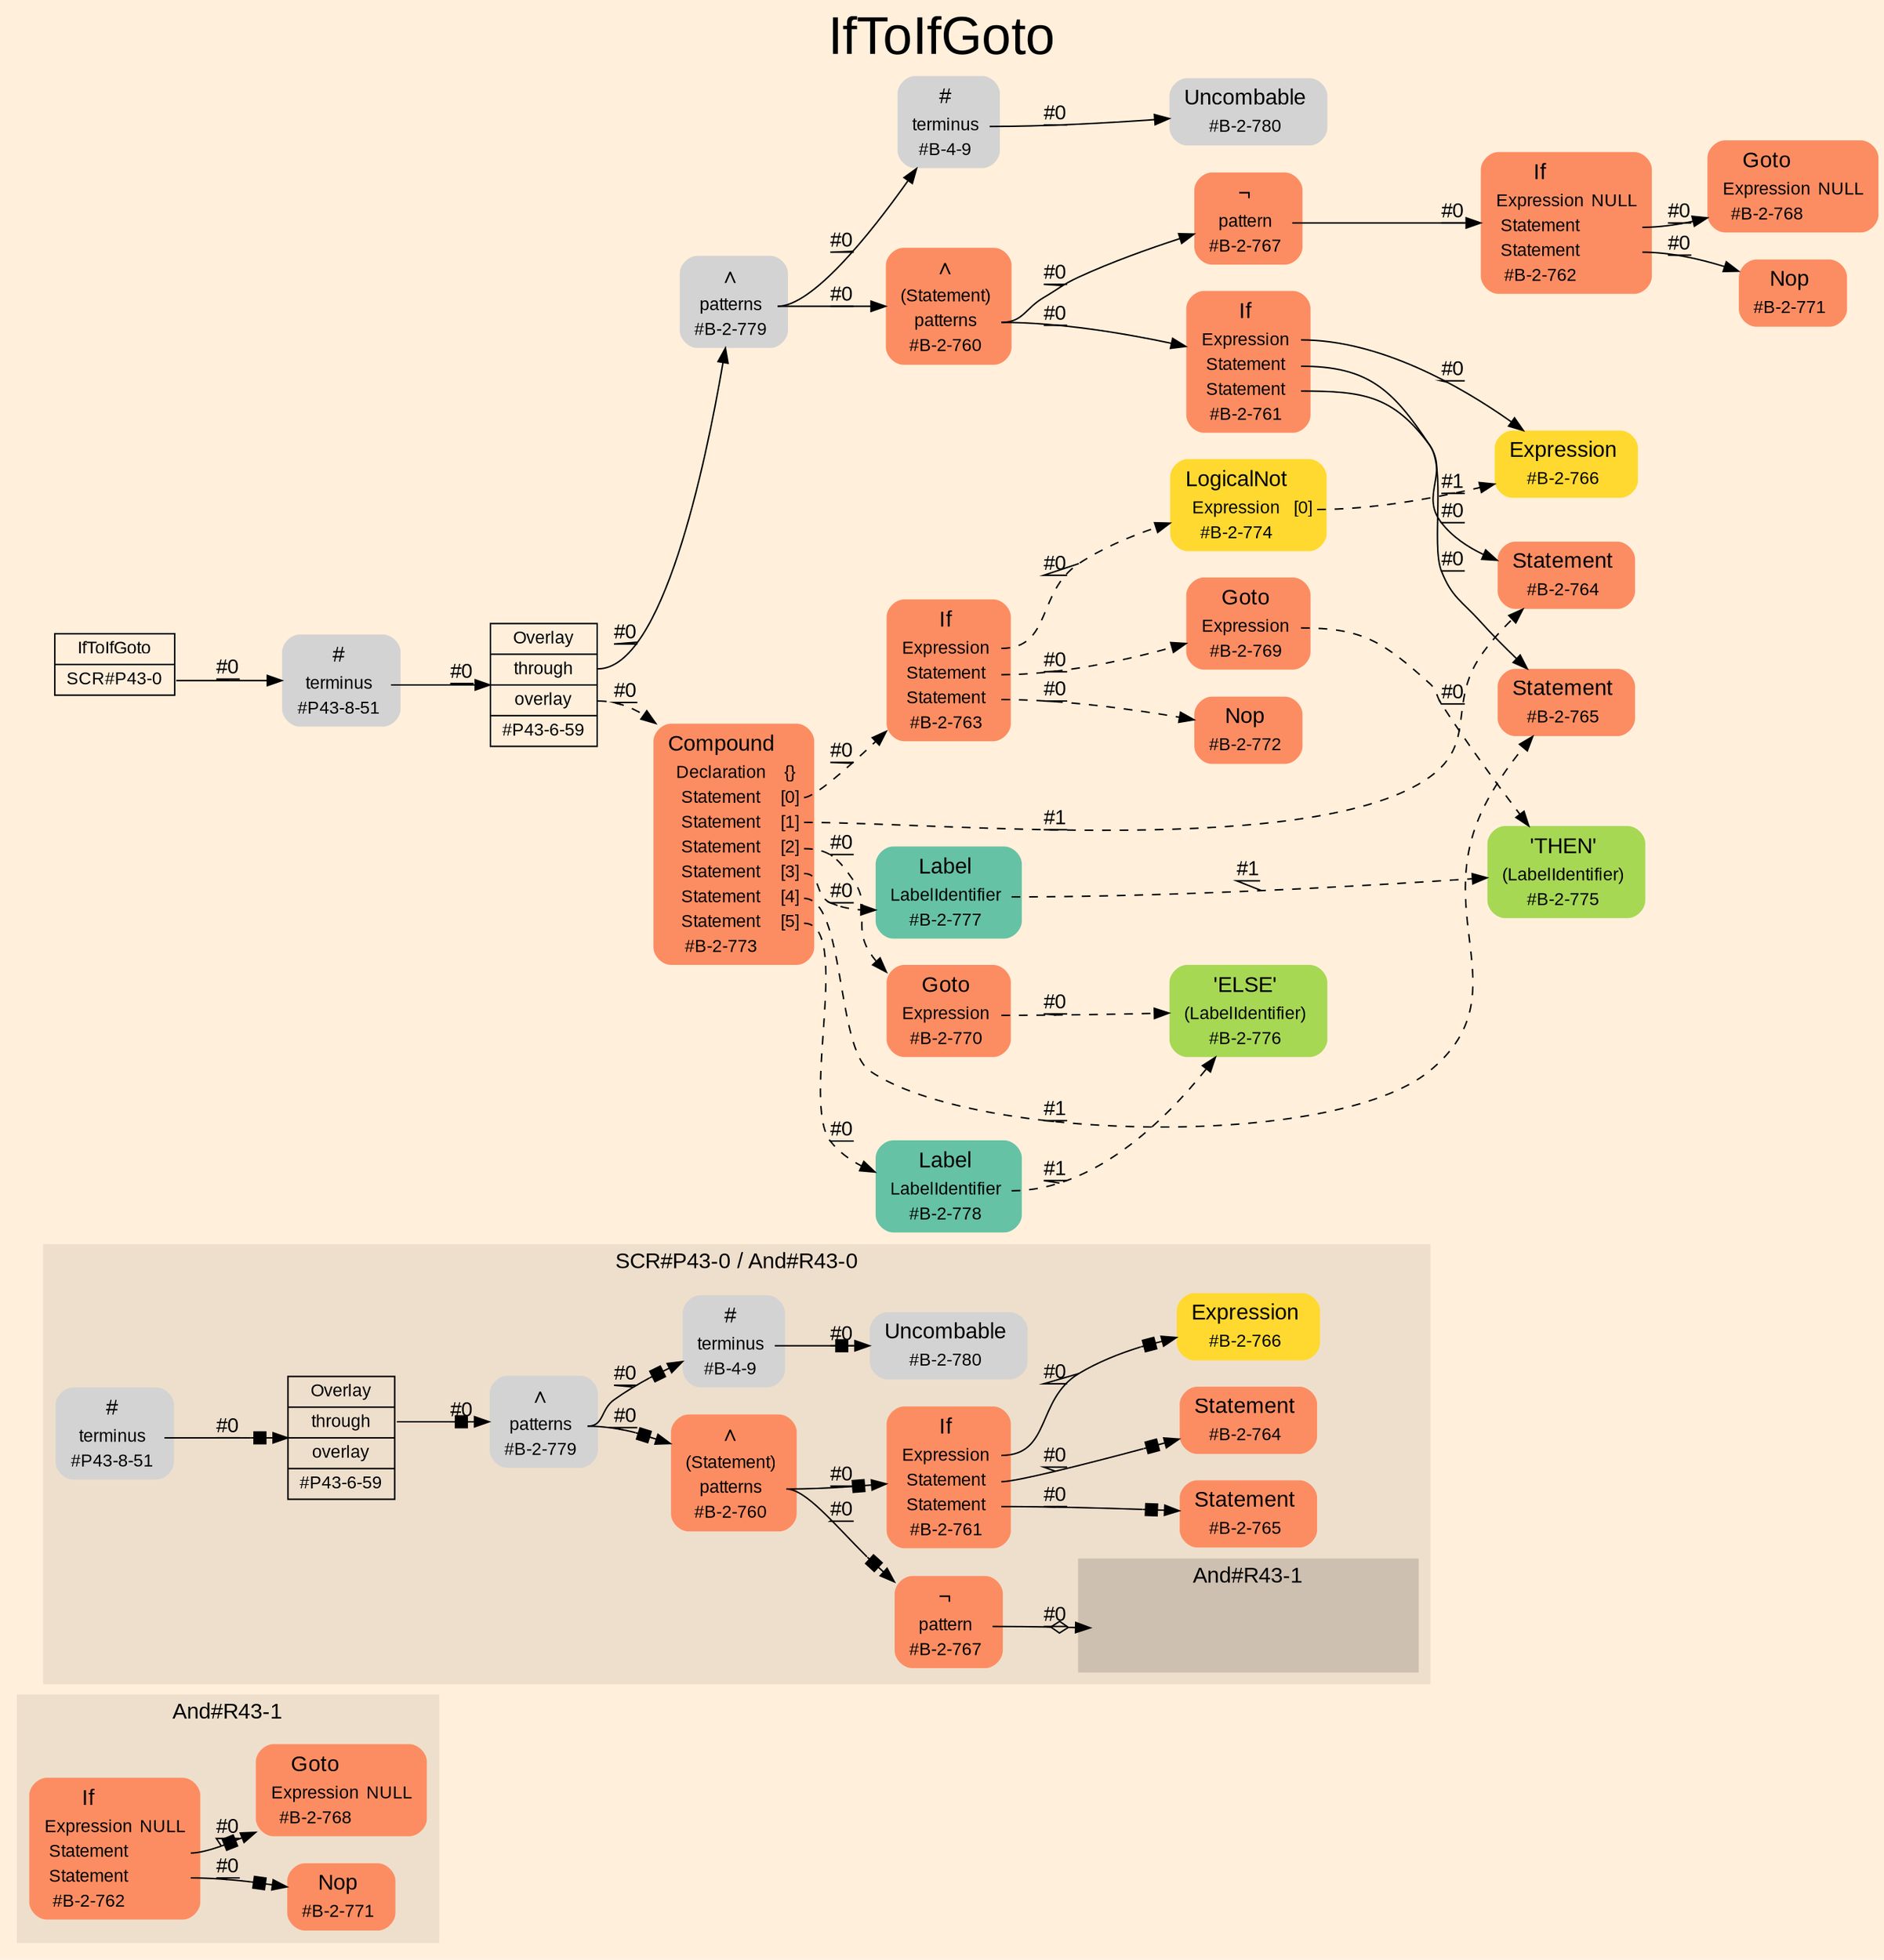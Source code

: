 digraph "IfToIfGoto" {
label = "IfToIfGoto"
labelloc = t
fontsize = "36"
graph [
    rankdir = "LR"
    ranksep = 0.3
    bgcolor = antiquewhite1
    color = black
    fontcolor = black
    fontname = "Arial"
];
node [
    fontname = "Arial"
];
edge [
    fontname = "Arial"
];

// -------------------- figure And#R43-1 --------------------
// -------- region And#R43-1 ----------
subgraph "clusterAnd#R43-1" {
    label = "And#R43-1"
    style = "filled"
    color = antiquewhite2
    fontsize = "15"
    "And#R43-1/#B-2-762" [
        // -------- block And#R43-1/#B-2-762 ----------
        shape = "plaintext"
        fillcolor = "/set28/2"
        label = <<TABLE BORDER="0" CELLBORDER="0" CELLSPACING="0">
         <TR><TD><FONT POINT-SIZE="15.0">If</FONT></TD><TD></TD></TR>
         <TR><TD>Expression</TD><TD PORT="port0">NULL</TD></TR>
         <TR><TD>Statement</TD><TD PORT="port1"></TD></TR>
         <TR><TD>Statement</TD><TD PORT="port2"></TD></TR>
         <TR><TD>#B-2-762</TD><TD PORT="port3"></TD></TR>
        </TABLE>>
        style = "rounded,filled"
        fontsize = "12"
    ];
    
    "And#R43-1/#B-2-768" [
        // -------- block And#R43-1/#B-2-768 ----------
        shape = "plaintext"
        fillcolor = "/set28/2"
        label = <<TABLE BORDER="0" CELLBORDER="0" CELLSPACING="0">
         <TR><TD><FONT POINT-SIZE="15.0">Goto</FONT></TD><TD></TD></TR>
         <TR><TD>Expression</TD><TD PORT="port0">NULL</TD></TR>
         <TR><TD>#B-2-768</TD><TD PORT="port1"></TD></TR>
        </TABLE>>
        style = "rounded,filled"
        fontsize = "12"
    ];
    
    "And#R43-1/#B-2-771" [
        // -------- block And#R43-1/#B-2-771 ----------
        shape = "plaintext"
        fillcolor = "/set28/2"
        label = <<TABLE BORDER="0" CELLBORDER="0" CELLSPACING="0">
         <TR><TD><FONT POINT-SIZE="15.0">Nop</FONT></TD><TD></TD></TR>
         <TR><TD>#B-2-771</TD><TD PORT="port0"></TD></TR>
        </TABLE>>
        style = "rounded,filled"
        fontsize = "12"
    ];
    
}

"And#R43-1/#B-2-762":port1 -> "And#R43-1/#B-2-768" [
    arrowhead="normalnonebox"
    label = "#0"
    decorate = true
    color = black
    fontcolor = black
];

"And#R43-1/#B-2-762":port2 -> "And#R43-1/#B-2-771" [
    arrowhead="normalnonebox"
    label = "#0"
    decorate = true
    color = black
    fontcolor = black
];


// -------------------- figure And#R43-0 --------------------
// -------- region And#R43-0 ----------
subgraph "clusterAnd#R43-0" {
    label = "SCR#P43-0 / And#R43-0"
    style = "filled"
    color = antiquewhite2
    fontsize = "15"
    "And#R43-0/#B-2-760" [
        // -------- block And#R43-0/#B-2-760 ----------
        shape = "plaintext"
        fillcolor = "/set28/2"
        label = <<TABLE BORDER="0" CELLBORDER="0" CELLSPACING="0">
         <TR><TD><FONT POINT-SIZE="15.0">∧</FONT></TD><TD></TD></TR>
         <TR><TD>(Statement)</TD><TD PORT="port0"></TD></TR>
         <TR><TD>patterns</TD><TD PORT="port1"></TD></TR>
         <TR><TD>#B-2-760</TD><TD PORT="port2"></TD></TR>
        </TABLE>>
        style = "rounded,filled"
        fontsize = "12"
    ];
    
    "And#R43-0/#B-2-761" [
        // -------- block And#R43-0/#B-2-761 ----------
        shape = "plaintext"
        fillcolor = "/set28/2"
        label = <<TABLE BORDER="0" CELLBORDER="0" CELLSPACING="0">
         <TR><TD><FONT POINT-SIZE="15.0">If</FONT></TD><TD></TD></TR>
         <TR><TD>Expression</TD><TD PORT="port0"></TD></TR>
         <TR><TD>Statement</TD><TD PORT="port1"></TD></TR>
         <TR><TD>Statement</TD><TD PORT="port2"></TD></TR>
         <TR><TD>#B-2-761</TD><TD PORT="port3"></TD></TR>
        </TABLE>>
        style = "rounded,filled"
        fontsize = "12"
    ];
    
    "And#R43-0/#B-2-764" [
        // -------- block And#R43-0/#B-2-764 ----------
        shape = "plaintext"
        fillcolor = "/set28/2"
        label = <<TABLE BORDER="0" CELLBORDER="0" CELLSPACING="0">
         <TR><TD><FONT POINT-SIZE="15.0">Statement</FONT></TD><TD></TD></TR>
         <TR><TD>#B-2-764</TD><TD PORT="port0"></TD></TR>
        </TABLE>>
        style = "rounded,filled"
        fontsize = "12"
    ];
    
    "And#R43-0/#B-2-765" [
        // -------- block And#R43-0/#B-2-765 ----------
        shape = "plaintext"
        fillcolor = "/set28/2"
        label = <<TABLE BORDER="0" CELLBORDER="0" CELLSPACING="0">
         <TR><TD><FONT POINT-SIZE="15.0">Statement</FONT></TD><TD></TD></TR>
         <TR><TD>#B-2-765</TD><TD PORT="port0"></TD></TR>
        </TABLE>>
        style = "rounded,filled"
        fontsize = "12"
    ];
    
    "And#R43-0/#B-2-766" [
        // -------- block And#R43-0/#B-2-766 ----------
        shape = "plaintext"
        fillcolor = "/set28/6"
        label = <<TABLE BORDER="0" CELLBORDER="0" CELLSPACING="0">
         <TR><TD><FONT POINT-SIZE="15.0">Expression</FONT></TD><TD></TD></TR>
         <TR><TD>#B-2-766</TD><TD PORT="port0"></TD></TR>
        </TABLE>>
        style = "rounded,filled"
        fontsize = "12"
    ];
    
    "And#R43-0/#B-2-767" [
        // -------- block And#R43-0/#B-2-767 ----------
        shape = "plaintext"
        fillcolor = "/set28/2"
        label = <<TABLE BORDER="0" CELLBORDER="0" CELLSPACING="0">
         <TR><TD><FONT POINT-SIZE="15.0">¬</FONT></TD><TD></TD></TR>
         <TR><TD>pattern</TD><TD PORT="port0"></TD></TR>
         <TR><TD>#B-2-767</TD><TD PORT="port1"></TD></TR>
        </TABLE>>
        style = "rounded,filled"
        fontsize = "12"
    ];
    
    "And#R43-0/#B-2-779" [
        // -------- block And#R43-0/#B-2-779 ----------
        shape = "plaintext"
        label = <<TABLE BORDER="0" CELLBORDER="0" CELLSPACING="0">
         <TR><TD><FONT POINT-SIZE="15.0">∧</FONT></TD><TD></TD></TR>
         <TR><TD>patterns</TD><TD PORT="port0"></TD></TR>
         <TR><TD>#B-2-779</TD><TD PORT="port1"></TD></TR>
        </TABLE>>
        style = "rounded,filled"
        fontsize = "12"
    ];
    
    "And#R43-0/#B-4-9" [
        // -------- block And#R43-0/#B-4-9 ----------
        shape = "plaintext"
        label = <<TABLE BORDER="0" CELLBORDER="0" CELLSPACING="0">
         <TR><TD><FONT POINT-SIZE="15.0">#</FONT></TD><TD></TD></TR>
         <TR><TD>terminus</TD><TD PORT="port0"></TD></TR>
         <TR><TD>#B-4-9</TD><TD PORT="port1"></TD></TR>
        </TABLE>>
        style = "rounded,filled"
        fontsize = "12"
    ];
    
    "And#R43-0/#B-2-780" [
        // -------- block And#R43-0/#B-2-780 ----------
        shape = "plaintext"
        label = <<TABLE BORDER="0" CELLBORDER="0" CELLSPACING="0">
         <TR><TD><FONT POINT-SIZE="15.0">Uncombable</FONT></TD><TD></TD></TR>
         <TR><TD>#B-2-780</TD><TD PORT="port0"></TD></TR>
        </TABLE>>
        style = "rounded,filled"
        fontsize = "12"
    ];
    
    "And#R43-0/#P43-6-59" [
        // -------- block And#R43-0/#P43-6-59 ----------
        shape = "record"
        fillcolor = antiquewhite2
        label = "<fixed> Overlay | <port0> through | <port1> overlay | <port2> #P43-6-59"
        style = "filled"
        fontsize = "12"
        color = black
        fontcolor = black
    ];
    
    "And#R43-0/#P43-8-51" [
        // -------- block And#R43-0/#P43-8-51 ----------
        shape = "plaintext"
        label = <<TABLE BORDER="0" CELLBORDER="0" CELLSPACING="0">
         <TR><TD><FONT POINT-SIZE="15.0">#</FONT></TD><TD></TD></TR>
         <TR><TD>terminus</TD><TD PORT="port0"></TD></TR>
         <TR><TD>#P43-8-51</TD><TD PORT="port1"></TD></TR>
        </TABLE>>
        style = "rounded,filled"
        fontsize = "12"
    ];
    
    // -------- region And#R43-0/And#R43-1 ----------
    subgraph "clusterAnd#R43-0/And#R43-1" {
        label = "And#R43-1"
        style = "filled"
        color = antiquewhite3
        fontsize = "15"
        "And#R43-0/And#R43-1/#B-2-762" [
            // -------- block And#R43-0/And#R43-1/#B-2-762 ----------
            shape = "none"
            style = "invisible"
        ];
        
    }
    
}

"And#R43-0/#B-2-760":port1 -> "And#R43-0/#B-2-761" [
    arrowhead="normalnonebox"
    label = "#0"
    decorate = true
    color = black
    fontcolor = black
];

"And#R43-0/#B-2-760":port1 -> "And#R43-0/#B-2-767" [
    arrowhead="normalnonebox"
    label = "#0"
    decorate = true
    color = black
    fontcolor = black
];

"And#R43-0/#B-2-761":port0 -> "And#R43-0/#B-2-766" [
    arrowhead="normalnonebox"
    label = "#0"
    decorate = true
    color = black
    fontcolor = black
];

"And#R43-0/#B-2-761":port1 -> "And#R43-0/#B-2-764" [
    arrowhead="normalnonebox"
    label = "#0"
    decorate = true
    color = black
    fontcolor = black
];

"And#R43-0/#B-2-761":port2 -> "And#R43-0/#B-2-765" [
    arrowhead="normalnonebox"
    label = "#0"
    decorate = true
    color = black
    fontcolor = black
];

"And#R43-0/#B-2-767":port0 -> "And#R43-0/And#R43-1/#B-2-762" [
    arrowhead="normalnoneodiamond"
    label = "#0"
    decorate = true
    color = black
    fontcolor = black
];

"And#R43-0/#B-2-779":port0 -> "And#R43-0/#B-2-760" [
    arrowhead="normalnonebox"
    label = "#0"
    decorate = true
    color = black
    fontcolor = black
];

"And#R43-0/#B-2-779":port0 -> "And#R43-0/#B-4-9" [
    arrowhead="normalnonebox"
    label = "#0"
    decorate = true
    color = black
    fontcolor = black
];

"And#R43-0/#B-4-9":port0 -> "And#R43-0/#B-2-780" [
    arrowhead="normalnonebox"
    label = "#0"
    decorate = true
    color = black
    fontcolor = black
];

"And#R43-0/#P43-6-59":port0 -> "And#R43-0/#B-2-779" [
    arrowhead="normalnonebox"
    label = "#0"
    decorate = true
    color = black
    fontcolor = black
];

"And#R43-0/#P43-8-51":port0 -> "And#R43-0/#P43-6-59" [
    arrowhead="normalnonebox"
    label = "#0"
    decorate = true
    color = black
    fontcolor = black
];


// -------------------- transformation figure --------------------
"CR#P43-0" [
    // -------- block CR#P43-0 ----------
    shape = "record"
    fillcolor = antiquewhite1
    label = "<fixed> IfToIfGoto | <port0> SCR#P43-0"
    style = "filled"
    fontsize = "12"
    color = black
    fontcolor = black
];

"#P43-8-51" [
    // -------- block #P43-8-51 ----------
    shape = "plaintext"
    label = <<TABLE BORDER="0" CELLBORDER="0" CELLSPACING="0">
     <TR><TD><FONT POINT-SIZE="15.0">#</FONT></TD><TD></TD></TR>
     <TR><TD>terminus</TD><TD PORT="port0"></TD></TR>
     <TR><TD>#P43-8-51</TD><TD PORT="port1"></TD></TR>
    </TABLE>>
    style = "rounded,filled"
    fontsize = "12"
];

"#P43-6-59" [
    // -------- block #P43-6-59 ----------
    shape = "record"
    fillcolor = antiquewhite1
    label = "<fixed> Overlay | <port0> through | <port1> overlay | <port2> #P43-6-59"
    style = "filled"
    fontsize = "12"
    color = black
    fontcolor = black
];

"#B-2-779" [
    // -------- block #B-2-779 ----------
    shape = "plaintext"
    label = <<TABLE BORDER="0" CELLBORDER="0" CELLSPACING="0">
     <TR><TD><FONT POINT-SIZE="15.0">∧</FONT></TD><TD></TD></TR>
     <TR><TD>patterns</TD><TD PORT="port0"></TD></TR>
     <TR><TD>#B-2-779</TD><TD PORT="port1"></TD></TR>
    </TABLE>>
    style = "rounded,filled"
    fontsize = "12"
];

"#B-2-760" [
    // -------- block #B-2-760 ----------
    shape = "plaintext"
    fillcolor = "/set28/2"
    label = <<TABLE BORDER="0" CELLBORDER="0" CELLSPACING="0">
     <TR><TD><FONT POINT-SIZE="15.0">∧</FONT></TD><TD></TD></TR>
     <TR><TD>(Statement)</TD><TD PORT="port0"></TD></TR>
     <TR><TD>patterns</TD><TD PORT="port1"></TD></TR>
     <TR><TD>#B-2-760</TD><TD PORT="port2"></TD></TR>
    </TABLE>>
    style = "rounded,filled"
    fontsize = "12"
];

"#B-2-761" [
    // -------- block #B-2-761 ----------
    shape = "plaintext"
    fillcolor = "/set28/2"
    label = <<TABLE BORDER="0" CELLBORDER="0" CELLSPACING="0">
     <TR><TD><FONT POINT-SIZE="15.0">If</FONT></TD><TD></TD></TR>
     <TR><TD>Expression</TD><TD PORT="port0"></TD></TR>
     <TR><TD>Statement</TD><TD PORT="port1"></TD></TR>
     <TR><TD>Statement</TD><TD PORT="port2"></TD></TR>
     <TR><TD>#B-2-761</TD><TD PORT="port3"></TD></TR>
    </TABLE>>
    style = "rounded,filled"
    fontsize = "12"
];

"#B-2-766" [
    // -------- block #B-2-766 ----------
    shape = "plaintext"
    fillcolor = "/set28/6"
    label = <<TABLE BORDER="0" CELLBORDER="0" CELLSPACING="0">
     <TR><TD><FONT POINT-SIZE="15.0">Expression</FONT></TD><TD></TD></TR>
     <TR><TD>#B-2-766</TD><TD PORT="port0"></TD></TR>
    </TABLE>>
    style = "rounded,filled"
    fontsize = "12"
];

"#B-2-764" [
    // -------- block #B-2-764 ----------
    shape = "plaintext"
    fillcolor = "/set28/2"
    label = <<TABLE BORDER="0" CELLBORDER="0" CELLSPACING="0">
     <TR><TD><FONT POINT-SIZE="15.0">Statement</FONT></TD><TD></TD></TR>
     <TR><TD>#B-2-764</TD><TD PORT="port0"></TD></TR>
    </TABLE>>
    style = "rounded,filled"
    fontsize = "12"
];

"#B-2-765" [
    // -------- block #B-2-765 ----------
    shape = "plaintext"
    fillcolor = "/set28/2"
    label = <<TABLE BORDER="0" CELLBORDER="0" CELLSPACING="0">
     <TR><TD><FONT POINT-SIZE="15.0">Statement</FONT></TD><TD></TD></TR>
     <TR><TD>#B-2-765</TD><TD PORT="port0"></TD></TR>
    </TABLE>>
    style = "rounded,filled"
    fontsize = "12"
];

"#B-2-767" [
    // -------- block #B-2-767 ----------
    shape = "plaintext"
    fillcolor = "/set28/2"
    label = <<TABLE BORDER="0" CELLBORDER="0" CELLSPACING="0">
     <TR><TD><FONT POINT-SIZE="15.0">¬</FONT></TD><TD></TD></TR>
     <TR><TD>pattern</TD><TD PORT="port0"></TD></TR>
     <TR><TD>#B-2-767</TD><TD PORT="port1"></TD></TR>
    </TABLE>>
    style = "rounded,filled"
    fontsize = "12"
];

"#B-2-762" [
    // -------- block #B-2-762 ----------
    shape = "plaintext"
    fillcolor = "/set28/2"
    label = <<TABLE BORDER="0" CELLBORDER="0" CELLSPACING="0">
     <TR><TD><FONT POINT-SIZE="15.0">If</FONT></TD><TD></TD></TR>
     <TR><TD>Expression</TD><TD PORT="port0">NULL</TD></TR>
     <TR><TD>Statement</TD><TD PORT="port1"></TD></TR>
     <TR><TD>Statement</TD><TD PORT="port2"></TD></TR>
     <TR><TD>#B-2-762</TD><TD PORT="port3"></TD></TR>
    </TABLE>>
    style = "rounded,filled"
    fontsize = "12"
];

"#B-2-768" [
    // -------- block #B-2-768 ----------
    shape = "plaintext"
    fillcolor = "/set28/2"
    label = <<TABLE BORDER="0" CELLBORDER="0" CELLSPACING="0">
     <TR><TD><FONT POINT-SIZE="15.0">Goto</FONT></TD><TD></TD></TR>
     <TR><TD>Expression</TD><TD PORT="port0">NULL</TD></TR>
     <TR><TD>#B-2-768</TD><TD PORT="port1"></TD></TR>
    </TABLE>>
    style = "rounded,filled"
    fontsize = "12"
];

"#B-2-771" [
    // -------- block #B-2-771 ----------
    shape = "plaintext"
    fillcolor = "/set28/2"
    label = <<TABLE BORDER="0" CELLBORDER="0" CELLSPACING="0">
     <TR><TD><FONT POINT-SIZE="15.0">Nop</FONT></TD><TD></TD></TR>
     <TR><TD>#B-2-771</TD><TD PORT="port0"></TD></TR>
    </TABLE>>
    style = "rounded,filled"
    fontsize = "12"
];

"#B-4-9" [
    // -------- block #B-4-9 ----------
    shape = "plaintext"
    label = <<TABLE BORDER="0" CELLBORDER="0" CELLSPACING="0">
     <TR><TD><FONT POINT-SIZE="15.0">#</FONT></TD><TD></TD></TR>
     <TR><TD>terminus</TD><TD PORT="port0"></TD></TR>
     <TR><TD>#B-4-9</TD><TD PORT="port1"></TD></TR>
    </TABLE>>
    style = "rounded,filled"
    fontsize = "12"
];

"#B-2-780" [
    // -------- block #B-2-780 ----------
    shape = "plaintext"
    label = <<TABLE BORDER="0" CELLBORDER="0" CELLSPACING="0">
     <TR><TD><FONT POINT-SIZE="15.0">Uncombable</FONT></TD><TD></TD></TR>
     <TR><TD>#B-2-780</TD><TD PORT="port0"></TD></TR>
    </TABLE>>
    style = "rounded,filled"
    fontsize = "12"
];

"#B-2-773" [
    // -------- block #B-2-773 ----------
    shape = "plaintext"
    fillcolor = "/set28/2"
    label = <<TABLE BORDER="0" CELLBORDER="0" CELLSPACING="0">
     <TR><TD><FONT POINT-SIZE="15.0">Compound</FONT></TD><TD></TD></TR>
     <TR><TD>Declaration</TD><TD PORT="port0">{}</TD></TR>
     <TR><TD>Statement</TD><TD PORT="port1">[0]</TD></TR>
     <TR><TD>Statement</TD><TD PORT="port2">[1]</TD></TR>
     <TR><TD>Statement</TD><TD PORT="port3">[2]</TD></TR>
     <TR><TD>Statement</TD><TD PORT="port4">[3]</TD></TR>
     <TR><TD>Statement</TD><TD PORT="port5">[4]</TD></TR>
     <TR><TD>Statement</TD><TD PORT="port6">[5]</TD></TR>
     <TR><TD>#B-2-773</TD><TD PORT="port7"></TD></TR>
    </TABLE>>
    style = "rounded,filled"
    fontsize = "12"
];

"#B-2-763" [
    // -------- block #B-2-763 ----------
    shape = "plaintext"
    fillcolor = "/set28/2"
    label = <<TABLE BORDER="0" CELLBORDER="0" CELLSPACING="0">
     <TR><TD><FONT POINT-SIZE="15.0">If</FONT></TD><TD></TD></TR>
     <TR><TD>Expression</TD><TD PORT="port0"></TD></TR>
     <TR><TD>Statement</TD><TD PORT="port1"></TD></TR>
     <TR><TD>Statement</TD><TD PORT="port2"></TD></TR>
     <TR><TD>#B-2-763</TD><TD PORT="port3"></TD></TR>
    </TABLE>>
    style = "rounded,filled"
    fontsize = "12"
];

"#B-2-774" [
    // -------- block #B-2-774 ----------
    shape = "plaintext"
    fillcolor = "/set28/6"
    label = <<TABLE BORDER="0" CELLBORDER="0" CELLSPACING="0">
     <TR><TD><FONT POINT-SIZE="15.0">LogicalNot</FONT></TD><TD></TD></TR>
     <TR><TD>Expression</TD><TD PORT="port0">[0]</TD></TR>
     <TR><TD>#B-2-774</TD><TD PORT="port1"></TD></TR>
    </TABLE>>
    style = "rounded,filled"
    fontsize = "12"
];

"#B-2-769" [
    // -------- block #B-2-769 ----------
    shape = "plaintext"
    fillcolor = "/set28/2"
    label = <<TABLE BORDER="0" CELLBORDER="0" CELLSPACING="0">
     <TR><TD><FONT POINT-SIZE="15.0">Goto</FONT></TD><TD></TD></TR>
     <TR><TD>Expression</TD><TD PORT="port0"></TD></TR>
     <TR><TD>#B-2-769</TD><TD PORT="port1"></TD></TR>
    </TABLE>>
    style = "rounded,filled"
    fontsize = "12"
];

"#B-2-775" [
    // -------- block #B-2-775 ----------
    shape = "plaintext"
    fillcolor = "/set28/5"
    label = <<TABLE BORDER="0" CELLBORDER="0" CELLSPACING="0">
     <TR><TD><FONT POINT-SIZE="15.0">'THEN'</FONT></TD><TD></TD></TR>
     <TR><TD>(LabelIdentifier)</TD><TD PORT="port0"></TD></TR>
     <TR><TD>#B-2-775</TD><TD PORT="port1"></TD></TR>
    </TABLE>>
    style = "rounded,filled"
    fontsize = "12"
];

"#B-2-772" [
    // -------- block #B-2-772 ----------
    shape = "plaintext"
    fillcolor = "/set28/2"
    label = <<TABLE BORDER="0" CELLBORDER="0" CELLSPACING="0">
     <TR><TD><FONT POINT-SIZE="15.0">Nop</FONT></TD><TD></TD></TR>
     <TR><TD>#B-2-772</TD><TD PORT="port0"></TD></TR>
    </TABLE>>
    style = "rounded,filled"
    fontsize = "12"
];

"#B-2-770" [
    // -------- block #B-2-770 ----------
    shape = "plaintext"
    fillcolor = "/set28/2"
    label = <<TABLE BORDER="0" CELLBORDER="0" CELLSPACING="0">
     <TR><TD><FONT POINT-SIZE="15.0">Goto</FONT></TD><TD></TD></TR>
     <TR><TD>Expression</TD><TD PORT="port0"></TD></TR>
     <TR><TD>#B-2-770</TD><TD PORT="port1"></TD></TR>
    </TABLE>>
    style = "rounded,filled"
    fontsize = "12"
];

"#B-2-776" [
    // -------- block #B-2-776 ----------
    shape = "plaintext"
    fillcolor = "/set28/5"
    label = <<TABLE BORDER="0" CELLBORDER="0" CELLSPACING="0">
     <TR><TD><FONT POINT-SIZE="15.0">'ELSE'</FONT></TD><TD></TD></TR>
     <TR><TD>(LabelIdentifier)</TD><TD PORT="port0"></TD></TR>
     <TR><TD>#B-2-776</TD><TD PORT="port1"></TD></TR>
    </TABLE>>
    style = "rounded,filled"
    fontsize = "12"
];

"#B-2-777" [
    // -------- block #B-2-777 ----------
    shape = "plaintext"
    fillcolor = "/set28/1"
    label = <<TABLE BORDER="0" CELLBORDER="0" CELLSPACING="0">
     <TR><TD><FONT POINT-SIZE="15.0">Label</FONT></TD><TD></TD></TR>
     <TR><TD>LabelIdentifier</TD><TD PORT="port0"></TD></TR>
     <TR><TD>#B-2-777</TD><TD PORT="port1"></TD></TR>
    </TABLE>>
    style = "rounded,filled"
    fontsize = "12"
];

"#B-2-778" [
    // -------- block #B-2-778 ----------
    shape = "plaintext"
    fillcolor = "/set28/1"
    label = <<TABLE BORDER="0" CELLBORDER="0" CELLSPACING="0">
     <TR><TD><FONT POINT-SIZE="15.0">Label</FONT></TD><TD></TD></TR>
     <TR><TD>LabelIdentifier</TD><TD PORT="port0"></TD></TR>
     <TR><TD>#B-2-778</TD><TD PORT="port1"></TD></TR>
    </TABLE>>
    style = "rounded,filled"
    fontsize = "12"
];

"CR#P43-0":port0 -> "#P43-8-51" [
    label = "#0"
    decorate = true
    color = black
    fontcolor = black
];

"#P43-8-51":port0 -> "#P43-6-59" [
    label = "#0"
    decorate = true
    color = black
    fontcolor = black
];

"#P43-6-59":port0 -> "#B-2-779" [
    label = "#0"
    decorate = true
    color = black
    fontcolor = black
];

"#P43-6-59":port1 -> "#B-2-773" [
    style="dashed"
    label = "#0"
    decorate = true
    color = black
    fontcolor = black
];

"#B-2-779":port0 -> "#B-2-760" [
    label = "#0"
    decorate = true
    color = black
    fontcolor = black
];

"#B-2-779":port0 -> "#B-4-9" [
    label = "#0"
    decorate = true
    color = black
    fontcolor = black
];

"#B-2-760":port1 -> "#B-2-761" [
    label = "#0"
    decorate = true
    color = black
    fontcolor = black
];

"#B-2-760":port1 -> "#B-2-767" [
    label = "#0"
    decorate = true
    color = black
    fontcolor = black
];

"#B-2-761":port0 -> "#B-2-766" [
    label = "#0"
    decorate = true
    color = black
    fontcolor = black
];

"#B-2-761":port1 -> "#B-2-764" [
    label = "#0"
    decorate = true
    color = black
    fontcolor = black
];

"#B-2-761":port2 -> "#B-2-765" [
    label = "#0"
    decorate = true
    color = black
    fontcolor = black
];

"#B-2-767":port0 -> "#B-2-762" [
    label = "#0"
    decorate = true
    color = black
    fontcolor = black
];

"#B-2-762":port1 -> "#B-2-768" [
    label = "#0"
    decorate = true
    color = black
    fontcolor = black
];

"#B-2-762":port2 -> "#B-2-771" [
    label = "#0"
    decorate = true
    color = black
    fontcolor = black
];

"#B-4-9":port0 -> "#B-2-780" [
    label = "#0"
    decorate = true
    color = black
    fontcolor = black
];

"#B-2-773":port1 -> "#B-2-763" [
    style="dashed"
    label = "#0"
    decorate = true
    color = black
    fontcolor = black
];

"#B-2-773":port2 -> "#B-2-764" [
    style="dashed"
    label = "#1"
    decorate = true
    color = black
    fontcolor = black
];

"#B-2-773":port3 -> "#B-2-770" [
    style="dashed"
    label = "#0"
    decorate = true
    color = black
    fontcolor = black
];

"#B-2-773":port4 -> "#B-2-777" [
    style="dashed"
    label = "#0"
    decorate = true
    color = black
    fontcolor = black
];

"#B-2-773":port5 -> "#B-2-765" [
    style="dashed"
    label = "#1"
    decorate = true
    color = black
    fontcolor = black
];

"#B-2-773":port6 -> "#B-2-778" [
    style="dashed"
    label = "#0"
    decorate = true
    color = black
    fontcolor = black
];

"#B-2-763":port0 -> "#B-2-774" [
    style="dashed"
    label = "#0"
    decorate = true
    color = black
    fontcolor = black
];

"#B-2-763":port1 -> "#B-2-769" [
    style="dashed"
    label = "#0"
    decorate = true
    color = black
    fontcolor = black
];

"#B-2-763":port2 -> "#B-2-772" [
    style="dashed"
    label = "#0"
    decorate = true
    color = black
    fontcolor = black
];

"#B-2-774":port0 -> "#B-2-766" [
    style="dashed"
    label = "#1"
    decorate = true
    color = black
    fontcolor = black
];

"#B-2-769":port0 -> "#B-2-775" [
    style="dashed"
    label = "#0"
    decorate = true
    color = black
    fontcolor = black
];

"#B-2-770":port0 -> "#B-2-776" [
    style="dashed"
    label = "#0"
    decorate = true
    color = black
    fontcolor = black
];

"#B-2-777":port0 -> "#B-2-775" [
    style="dashed"
    label = "#1"
    decorate = true
    color = black
    fontcolor = black
];

"#B-2-778":port0 -> "#B-2-776" [
    style="dashed"
    label = "#1"
    decorate = true
    color = black
    fontcolor = black
];


}
